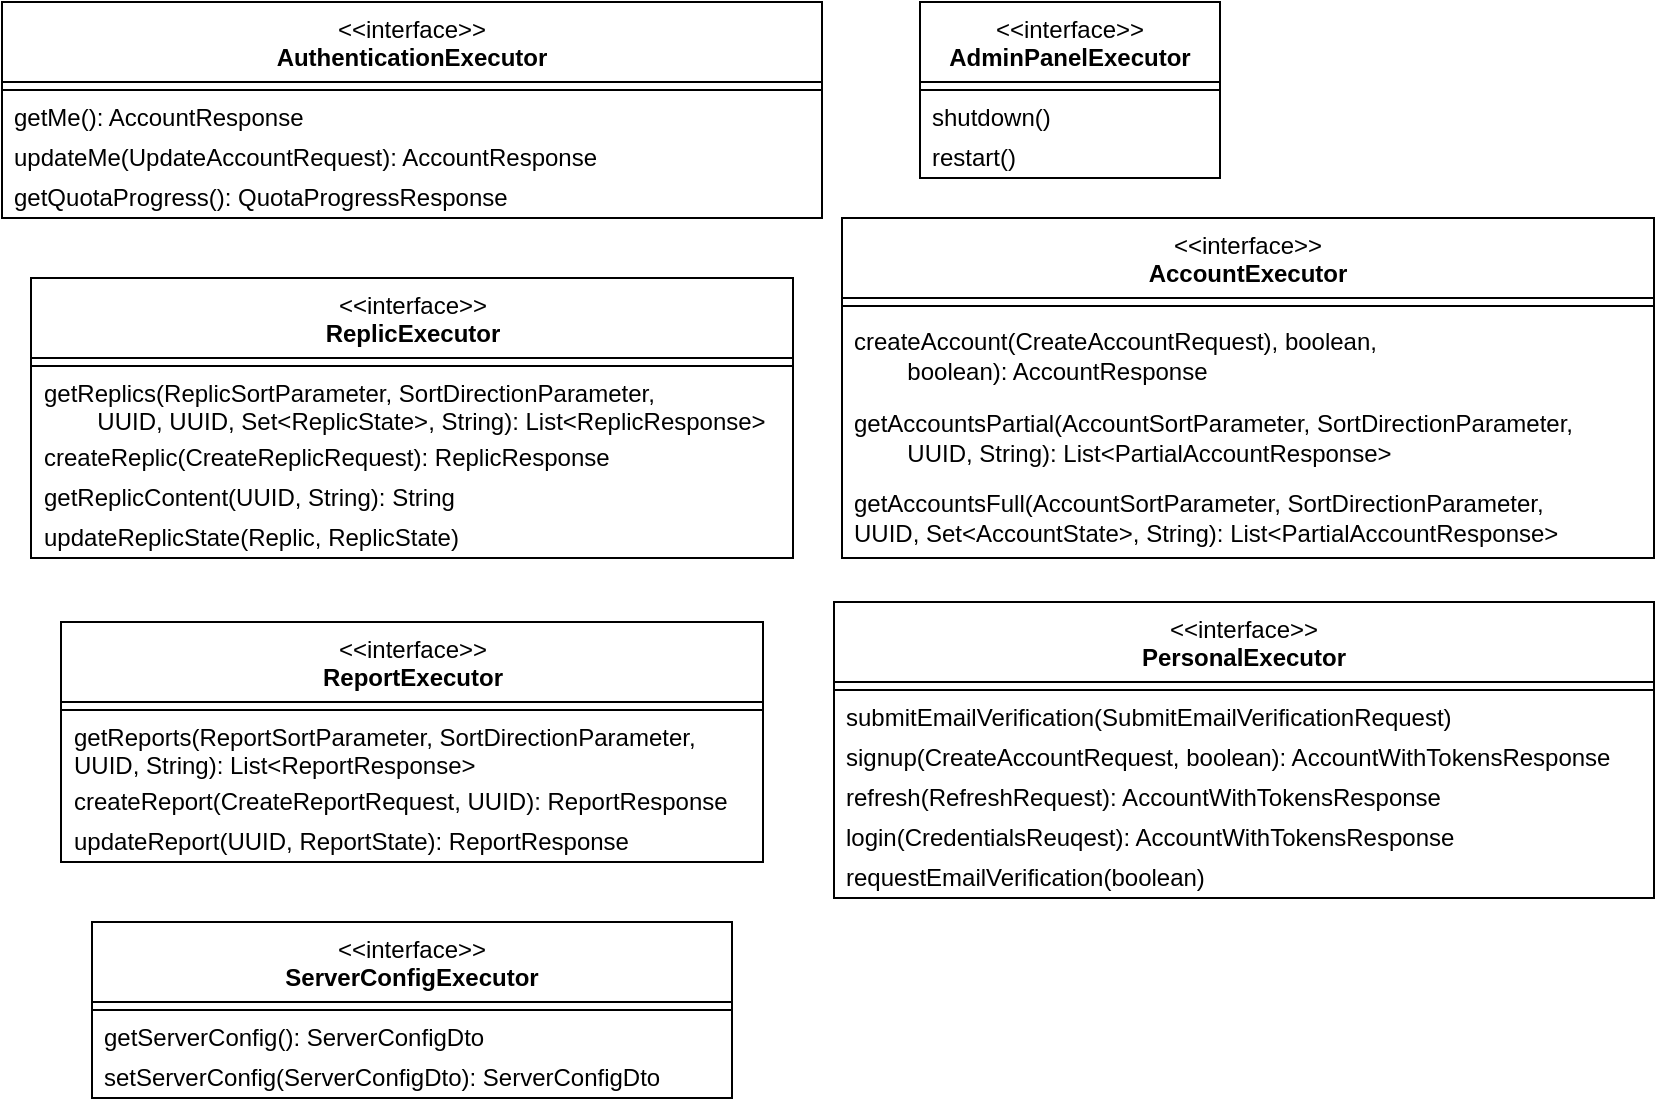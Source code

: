 <mxfile version="22.1.22" type="embed">
  <diagram name="Seite-1" id="tv3RCUC1lsHie5otSo7a">
    <mxGraphModel dx="1803" dy="1067" grid="1" gridSize="10" guides="1" tooltips="1" connect="1" arrows="1" fold="1" page="1" pageScale="1" pageWidth="827" pageHeight="1169" math="0" shadow="0">
      <root>
        <mxCell id="0" />
        <mxCell id="1" parent="0" />
        <mxCell id="zjGeTOThquZhaolVEsW3-189" value="&amp;lt;&amp;lt;interface&amp;gt;&amp;gt;&lt;br&gt;&lt;b&gt;AccountExecutor&lt;/b&gt;&lt;div&gt;&lt;br/&gt;&lt;/div&gt;" style="swimlane;fontStyle=0;align=center;verticalAlign=top;childLayout=stackLayout;horizontal=1;startSize=40;horizontalStack=0;resizeParent=1;resizeParentMax=0;resizeLast=0;collapsible=0;marginBottom=0;html=1;whiteSpace=wrap;" parent="1" vertex="1">
          <mxGeometry x="421" y="108" width="406" height="170" as="geometry" />
        </mxCell>
        <mxCell id="zjGeTOThquZhaolVEsW3-190" value="" style="line;strokeWidth=1;fillColor=none;align=left;verticalAlign=middle;spacingTop=-1;spacingLeft=3;spacingRight=3;rotatable=0;labelPosition=right;points=[];portConstraint=eastwest;" parent="zjGeTOThquZhaolVEsW3-189" vertex="1">
          <mxGeometry y="40" width="406" height="8" as="geometry" />
        </mxCell>
        <mxCell id="zjGeTOThquZhaolVEsW3-191" value="&lt;div&gt;createAccount(CreateAccountRequest), boolean,&amp;nbsp;&lt;/div&gt;&lt;div&gt;&lt;span style=&quot;white-space: pre;&quot;&gt;&#x9;&lt;/span&gt;boolean): AccountResponse&lt;/div&gt;" style="text;html=1;strokeColor=none;fillColor=none;align=left;verticalAlign=middle;spacingLeft=4;spacingRight=4;overflow=hidden;rotatable=0;points=[[0,0.5],[1,0.5]];portConstraint=eastwest;whiteSpace=wrap;" parent="zjGeTOThquZhaolVEsW3-189" vertex="1">
          <mxGeometry y="48" width="406" height="42" as="geometry" />
        </mxCell>
        <mxCell id="zjGeTOThquZhaolVEsW3-192" value="&lt;div&gt;getAccountsPartial(AccountSortParameter, SortDirectionParameter,&amp;nbsp;&lt;/div&gt;&lt;div&gt;&lt;span style=&quot;white-space: pre;&quot;&gt;&#x9;&lt;/span&gt;UUID, String): List&amp;lt;PartialAccountResponse&amp;gt;&lt;/div&gt;" style="text;html=1;strokeColor=none;fillColor=none;align=left;verticalAlign=middle;spacingLeft=4;spacingRight=4;overflow=hidden;rotatable=0;points=[[0,0.5],[1,0.5]];portConstraint=eastwest;whiteSpace=wrap;" parent="zjGeTOThquZhaolVEsW3-189" vertex="1">
          <mxGeometry y="90" width="406" height="40" as="geometry" />
        </mxCell>
        <mxCell id="zjGeTOThquZhaolVEsW3-193" value="&lt;div&gt;getAccountsFull(AccountSortParameter, SortDirectionParameter,&amp;nbsp;&lt;/div&gt;&lt;div&gt;UUID, Set&amp;lt;AccountState&amp;gt;, String): List&amp;lt;PartialAccountResponse&amp;gt;&lt;/div&gt;" style="text;html=1;strokeColor=none;fillColor=none;align=left;verticalAlign=middle;spacingLeft=4;spacingRight=4;overflow=hidden;rotatable=0;points=[[0,0.5],[1,0.5]];portConstraint=eastwest;whiteSpace=wrap;" parent="zjGeTOThquZhaolVEsW3-189" vertex="1">
          <mxGeometry y="130" width="406" height="40" as="geometry" />
        </mxCell>
        <mxCell id="zjGeTOThquZhaolVEsW3-194" value="&amp;lt;&amp;lt;interface&amp;gt;&amp;gt;&lt;br&gt;&lt;b&gt;AdminPanelExecutor&lt;/b&gt;&lt;div&gt;&lt;br&gt;&lt;/div&gt;" style="swimlane;fontStyle=0;align=center;verticalAlign=top;childLayout=stackLayout;horizontal=1;startSize=40;horizontalStack=0;resizeParent=1;resizeParentMax=0;resizeLast=0;collapsible=0;marginBottom=0;html=1;whiteSpace=wrap;" parent="1" vertex="1">
          <mxGeometry x="460" width="150" height="88" as="geometry" />
        </mxCell>
        <mxCell id="zjGeTOThquZhaolVEsW3-195" value="" style="line;strokeWidth=1;fillColor=none;align=left;verticalAlign=middle;spacingTop=-1;spacingLeft=3;spacingRight=3;rotatable=0;labelPosition=right;points=[];portConstraint=eastwest;" parent="zjGeTOThquZhaolVEsW3-194" vertex="1">
          <mxGeometry y="40" width="150" height="8" as="geometry" />
        </mxCell>
        <mxCell id="zjGeTOThquZhaolVEsW3-196" value="shutdown()" style="text;html=1;strokeColor=none;fillColor=none;align=left;verticalAlign=middle;spacingLeft=4;spacingRight=4;overflow=hidden;rotatable=0;points=[[0,0.5],[1,0.5]];portConstraint=eastwest;whiteSpace=wrap;" parent="zjGeTOThquZhaolVEsW3-194" vertex="1">
          <mxGeometry y="48" width="150" height="20" as="geometry" />
        </mxCell>
        <mxCell id="zjGeTOThquZhaolVEsW3-197" value="restart()" style="text;html=1;strokeColor=none;fillColor=none;align=left;verticalAlign=middle;spacingLeft=4;spacingRight=4;overflow=hidden;rotatable=0;points=[[0,0.5],[1,0.5]];portConstraint=eastwest;whiteSpace=wrap;" parent="zjGeTOThquZhaolVEsW3-194" vertex="1">
          <mxGeometry y="68" width="150" height="20" as="geometry" />
        </mxCell>
        <mxCell id="zjGeTOThquZhaolVEsW3-198" value="&amp;lt;&amp;lt;interface&amp;gt;&amp;gt;&lt;br&gt;&lt;b&gt;PersonalExecutor&lt;/b&gt;&lt;div&gt;&lt;br&gt;&lt;/div&gt;" style="swimlane;fontStyle=0;align=center;verticalAlign=top;childLayout=stackLayout;horizontal=1;startSize=40;horizontalStack=0;resizeParent=1;resizeParentMax=0;resizeLast=0;collapsible=0;marginBottom=0;html=1;whiteSpace=wrap;" parent="1" vertex="1">
          <mxGeometry x="417" y="300" width="410" height="148" as="geometry" />
        </mxCell>
        <mxCell id="zjGeTOThquZhaolVEsW3-199" value="" style="line;strokeWidth=1;fillColor=none;align=left;verticalAlign=middle;spacingTop=-1;spacingLeft=3;spacingRight=3;rotatable=0;labelPosition=right;points=[];portConstraint=eastwest;" parent="zjGeTOThquZhaolVEsW3-198" vertex="1">
          <mxGeometry y="40" width="410" height="8" as="geometry" />
        </mxCell>
        <mxCell id="zjGeTOThquZhaolVEsW3-200" value="submitEmailVerification(SubmitEmailVerificationRequest)" style="text;html=1;strokeColor=none;fillColor=none;align=left;verticalAlign=middle;spacingLeft=4;spacingRight=4;overflow=hidden;rotatable=0;points=[[0,0.5],[1,0.5]];portConstraint=eastwest;whiteSpace=wrap;" parent="zjGeTOThquZhaolVEsW3-198" vertex="1">
          <mxGeometry y="48" width="410" height="20" as="geometry" />
        </mxCell>
        <mxCell id="zjGeTOThquZhaolVEsW3-201" value="signup(CreateAccountRequest, boolean): AccountWithTokensResponse" style="text;html=1;strokeColor=none;fillColor=none;align=left;verticalAlign=middle;spacingLeft=4;spacingRight=4;overflow=hidden;rotatable=0;points=[[0,0.5],[1,0.5]];portConstraint=eastwest;whiteSpace=wrap;" parent="zjGeTOThquZhaolVEsW3-198" vertex="1">
          <mxGeometry y="68" width="410" height="20" as="geometry" />
        </mxCell>
        <mxCell id="zjGeTOThquZhaolVEsW3-202" value="refresh(RefreshRequest): AccountWithTokensResponse" style="text;html=1;strokeColor=none;fillColor=none;align=left;verticalAlign=middle;spacingLeft=4;spacingRight=4;overflow=hidden;rotatable=0;points=[[0,0.5],[1,0.5]];portConstraint=eastwest;whiteSpace=wrap;" parent="zjGeTOThquZhaolVEsW3-198" vertex="1">
          <mxGeometry y="88" width="410" height="20" as="geometry" />
        </mxCell>
        <mxCell id="zjGeTOThquZhaolVEsW3-203" value="login(CredentialsReuqest): AccountWithTokensResponse" style="text;html=1;strokeColor=none;fillColor=none;align=left;verticalAlign=middle;spacingLeft=4;spacingRight=4;overflow=hidden;rotatable=0;points=[[0,0.5],[1,0.5]];portConstraint=eastwest;whiteSpace=wrap;" parent="zjGeTOThquZhaolVEsW3-198" vertex="1">
          <mxGeometry y="108" width="410" height="20" as="geometry" />
        </mxCell>
        <mxCell id="zjGeTOThquZhaolVEsW3-204" value="requestEmailVerification(boolean)" style="text;html=1;strokeColor=none;fillColor=none;align=left;verticalAlign=middle;spacingLeft=4;spacingRight=4;overflow=hidden;rotatable=0;points=[[0,0.5],[1,0.5]];portConstraint=eastwest;whiteSpace=wrap;" parent="zjGeTOThquZhaolVEsW3-198" vertex="1">
          <mxGeometry y="128" width="410" height="20" as="geometry" />
        </mxCell>
        <mxCell id="zjGeTOThquZhaolVEsW3-205" value="&amp;lt;&amp;lt;interface&amp;gt;&amp;gt;&lt;br&gt;&lt;b&gt;ReplicExecutor&lt;/b&gt;&lt;div&gt;&lt;br&gt;&lt;/div&gt;" style="swimlane;fontStyle=0;align=center;verticalAlign=top;childLayout=stackLayout;horizontal=1;startSize=40;horizontalStack=0;resizeParent=1;resizeParentMax=0;resizeLast=0;collapsible=0;marginBottom=0;html=1;whiteSpace=wrap;" parent="1" vertex="1">
          <mxGeometry x="15.5" y="138" width="381" height="140" as="geometry" />
        </mxCell>
        <mxCell id="zjGeTOThquZhaolVEsW3-206" value="" style="line;strokeWidth=1;fillColor=none;align=left;verticalAlign=middle;spacingTop=-1;spacingLeft=3;spacingRight=3;rotatable=0;labelPosition=right;points=[];portConstraint=eastwest;" parent="zjGeTOThquZhaolVEsW3-205" vertex="1">
          <mxGeometry y="40" width="381" height="8" as="geometry" />
        </mxCell>
        <mxCell id="zjGeTOThquZhaolVEsW3-207" value="&lt;div&gt;getReplics(ReplicSortParameter, SortDirectionParameter,&amp;nbsp;&lt;/div&gt;&lt;div&gt;&lt;span style=&quot;white-space: pre;&quot;&gt;&#x9;&lt;/span&gt;UUID, UUID, Set&amp;lt;ReplicState&amp;gt;, String): List&amp;lt;ReplicResponse&amp;gt;&lt;/div&gt;" style="text;html=1;strokeColor=none;fillColor=none;align=left;verticalAlign=middle;spacingLeft=4;spacingRight=4;overflow=hidden;rotatable=0;points=[[0,0.5],[1,0.5]];portConstraint=eastwest;whiteSpace=wrap;" parent="zjGeTOThquZhaolVEsW3-205" vertex="1">
          <mxGeometry y="48" width="381" height="32" as="geometry" />
        </mxCell>
        <mxCell id="zjGeTOThquZhaolVEsW3-208" value="createReplic(CreateReplicRequest): ReplicResponse" style="text;html=1;strokeColor=none;fillColor=none;align=left;verticalAlign=middle;spacingLeft=4;spacingRight=4;overflow=hidden;rotatable=0;points=[[0,0.5],[1,0.5]];portConstraint=eastwest;whiteSpace=wrap;" parent="zjGeTOThquZhaolVEsW3-205" vertex="1">
          <mxGeometry y="80" width="381" height="20" as="geometry" />
        </mxCell>
        <mxCell id="zjGeTOThquZhaolVEsW3-209" value="getReplicContent(UUID, String): String" style="text;html=1;strokeColor=none;fillColor=none;align=left;verticalAlign=middle;spacingLeft=4;spacingRight=4;overflow=hidden;rotatable=0;points=[[0,0.5],[1,0.5]];portConstraint=eastwest;whiteSpace=wrap;" parent="zjGeTOThquZhaolVEsW3-205" vertex="1">
          <mxGeometry y="100" width="381" height="20" as="geometry" />
        </mxCell>
        <mxCell id="2" value="updateReplicState(Replic, ReplicState)" style="text;html=1;strokeColor=none;fillColor=none;align=left;verticalAlign=middle;spacingLeft=4;spacingRight=4;overflow=hidden;rotatable=0;points=[[0,0.5],[1,0.5]];portConstraint=eastwest;whiteSpace=wrap;" parent="zjGeTOThquZhaolVEsW3-205" vertex="1">
          <mxGeometry y="120" width="381" height="20" as="geometry" />
        </mxCell>
        <mxCell id="zjGeTOThquZhaolVEsW3-210" value="&amp;lt;&amp;lt;interface&amp;gt;&amp;gt;&lt;br&gt;&lt;b&gt;ReportExecutor&lt;/b&gt;&lt;div&gt;&lt;br&gt;&lt;/div&gt;" style="swimlane;fontStyle=0;align=center;verticalAlign=top;childLayout=stackLayout;horizontal=1;startSize=40;horizontalStack=0;resizeParent=1;resizeParentMax=0;resizeLast=0;collapsible=0;marginBottom=0;html=1;whiteSpace=wrap;" parent="1" vertex="1">
          <mxGeometry x="30.5" y="310" width="351" height="120" as="geometry" />
        </mxCell>
        <mxCell id="zjGeTOThquZhaolVEsW3-211" value="" style="line;strokeWidth=1;fillColor=none;align=left;verticalAlign=middle;spacingTop=-1;spacingLeft=3;spacingRight=3;rotatable=0;labelPosition=right;points=[];portConstraint=eastwest;" parent="zjGeTOThquZhaolVEsW3-210" vertex="1">
          <mxGeometry y="40" width="351" height="8" as="geometry" />
        </mxCell>
        <mxCell id="zjGeTOThquZhaolVEsW3-212" value="&lt;div&gt;getReports(ReportSortParameter, SortDirectionParameter,&amp;nbsp;&lt;/div&gt;&lt;div&gt;UUID, String): List&amp;lt;ReportResponse&amp;gt;&lt;/div&gt;" style="text;html=1;strokeColor=none;fillColor=none;align=left;verticalAlign=middle;spacingLeft=4;spacingRight=4;overflow=hidden;rotatable=0;points=[[0,0.5],[1,0.5]];portConstraint=eastwest;whiteSpace=wrap;" parent="zjGeTOThquZhaolVEsW3-210" vertex="1">
          <mxGeometry y="48" width="351" height="32" as="geometry" />
        </mxCell>
        <mxCell id="zjGeTOThquZhaolVEsW3-213" value="createReport(CreateReportRequest, UUID): ReportResponse" style="text;html=1;strokeColor=none;fillColor=none;align=left;verticalAlign=middle;spacingLeft=4;spacingRight=4;overflow=hidden;rotatable=0;points=[[0,0.5],[1,0.5]];portConstraint=eastwest;whiteSpace=wrap;" parent="zjGeTOThquZhaolVEsW3-210" vertex="1">
          <mxGeometry y="80" width="351" height="20" as="geometry" />
        </mxCell>
        <mxCell id="zjGeTOThquZhaolVEsW3-214" value="updateReport(UUID, ReportState): ReportResponse" style="text;html=1;strokeColor=none;fillColor=none;align=left;verticalAlign=middle;spacingLeft=4;spacingRight=4;overflow=hidden;rotatable=0;points=[[0,0.5],[1,0.5]];portConstraint=eastwest;whiteSpace=wrap;" parent="zjGeTOThquZhaolVEsW3-210" vertex="1">
          <mxGeometry y="100" width="351" height="20" as="geometry" />
        </mxCell>
        <mxCell id="zjGeTOThquZhaolVEsW3-215" value="&amp;lt;&amp;lt;interface&amp;gt;&amp;gt;&lt;br&gt;&lt;b&gt;ServerConfigExecutor&lt;/b&gt;&lt;div&gt;&lt;br&gt;&lt;/div&gt;" style="swimlane;fontStyle=0;align=center;verticalAlign=top;childLayout=stackLayout;horizontal=1;startSize=40;horizontalStack=0;resizeParent=1;resizeParentMax=0;resizeLast=0;collapsible=0;marginBottom=0;html=1;whiteSpace=wrap;" parent="1" vertex="1">
          <mxGeometry x="46" y="460" width="320" height="88" as="geometry" />
        </mxCell>
        <mxCell id="zjGeTOThquZhaolVEsW3-216" value="" style="line;strokeWidth=1;fillColor=none;align=left;verticalAlign=middle;spacingTop=-1;spacingLeft=3;spacingRight=3;rotatable=0;labelPosition=right;points=[];portConstraint=eastwest;" parent="zjGeTOThquZhaolVEsW3-215" vertex="1">
          <mxGeometry y="40" width="320" height="8" as="geometry" />
        </mxCell>
        <mxCell id="zjGeTOThquZhaolVEsW3-217" value="getServerConfig(): ServerConfigDto" style="text;html=1;strokeColor=none;fillColor=none;align=left;verticalAlign=middle;spacingLeft=4;spacingRight=4;overflow=hidden;rotatable=0;points=[[0,0.5],[1,0.5]];portConstraint=eastwest;whiteSpace=wrap;" parent="zjGeTOThquZhaolVEsW3-215" vertex="1">
          <mxGeometry y="48" width="320" height="20" as="geometry" />
        </mxCell>
        <mxCell id="zjGeTOThquZhaolVEsW3-218" value="setServerConfig(ServerConfigDto): ServerConfigDto" style="text;html=1;strokeColor=none;fillColor=none;align=left;verticalAlign=middle;spacingLeft=4;spacingRight=4;overflow=hidden;rotatable=0;points=[[0,0.5],[1,0.5]];portConstraint=eastwest;whiteSpace=wrap;" parent="zjGeTOThquZhaolVEsW3-215" vertex="1">
          <mxGeometry y="68" width="320" height="20" as="geometry" />
        </mxCell>
        <mxCell id="zjGeTOThquZhaolVEsW3-219" value="&amp;lt;&amp;lt;interface&amp;gt;&amp;gt;&lt;br&gt;&lt;b&gt;AuthenticationExecutor&lt;/b&gt;&lt;div&gt;&lt;br&gt;&lt;/div&gt;" style="swimlane;fontStyle=0;align=center;verticalAlign=top;childLayout=stackLayout;horizontal=1;startSize=40;horizontalStack=0;resizeParent=1;resizeParentMax=0;resizeLast=0;collapsible=0;marginBottom=0;html=1;whiteSpace=wrap;" parent="1" vertex="1">
          <mxGeometry x="1" width="410" height="108" as="geometry" />
        </mxCell>
        <mxCell id="zjGeTOThquZhaolVEsW3-220" value="" style="line;strokeWidth=1;fillColor=none;align=left;verticalAlign=middle;spacingTop=-1;spacingLeft=3;spacingRight=3;rotatable=0;labelPosition=right;points=[];portConstraint=eastwest;" parent="zjGeTOThquZhaolVEsW3-219" vertex="1">
          <mxGeometry y="40" width="410" height="8" as="geometry" />
        </mxCell>
        <mxCell id="zjGeTOThquZhaolVEsW3-221" value="getMe(): AccountResponse" style="text;html=1;strokeColor=none;fillColor=none;align=left;verticalAlign=middle;spacingLeft=4;spacingRight=4;overflow=hidden;rotatable=0;points=[[0,0.5],[1,0.5]];portConstraint=eastwest;whiteSpace=wrap;" parent="zjGeTOThquZhaolVEsW3-219" vertex="1">
          <mxGeometry y="48" width="410" height="20" as="geometry" />
        </mxCell>
        <mxCell id="zjGeTOThquZhaolVEsW3-222" value="updateMe(UpdateAccountRequest): AccountResponse" style="text;html=1;strokeColor=none;fillColor=none;align=left;verticalAlign=middle;spacingLeft=4;spacingRight=4;overflow=hidden;rotatable=0;points=[[0,0.5],[1,0.5]];portConstraint=eastwest;whiteSpace=wrap;" parent="zjGeTOThquZhaolVEsW3-219" vertex="1">
          <mxGeometry y="68" width="410" height="20" as="geometry" />
        </mxCell>
        <mxCell id="zjGeTOThquZhaolVEsW3-223" value="getQuotaProgress(): QuotaProgressResponse" style="text;html=1;strokeColor=none;fillColor=none;align=left;verticalAlign=middle;spacingLeft=4;spacingRight=4;overflow=hidden;rotatable=0;points=[[0,0.5],[1,0.5]];portConstraint=eastwest;whiteSpace=wrap;" parent="zjGeTOThquZhaolVEsW3-219" vertex="1">
          <mxGeometry y="88" width="410" height="20" as="geometry" />
        </mxCell>
      </root>
    </mxGraphModel>
  </diagram>
</mxfile>
